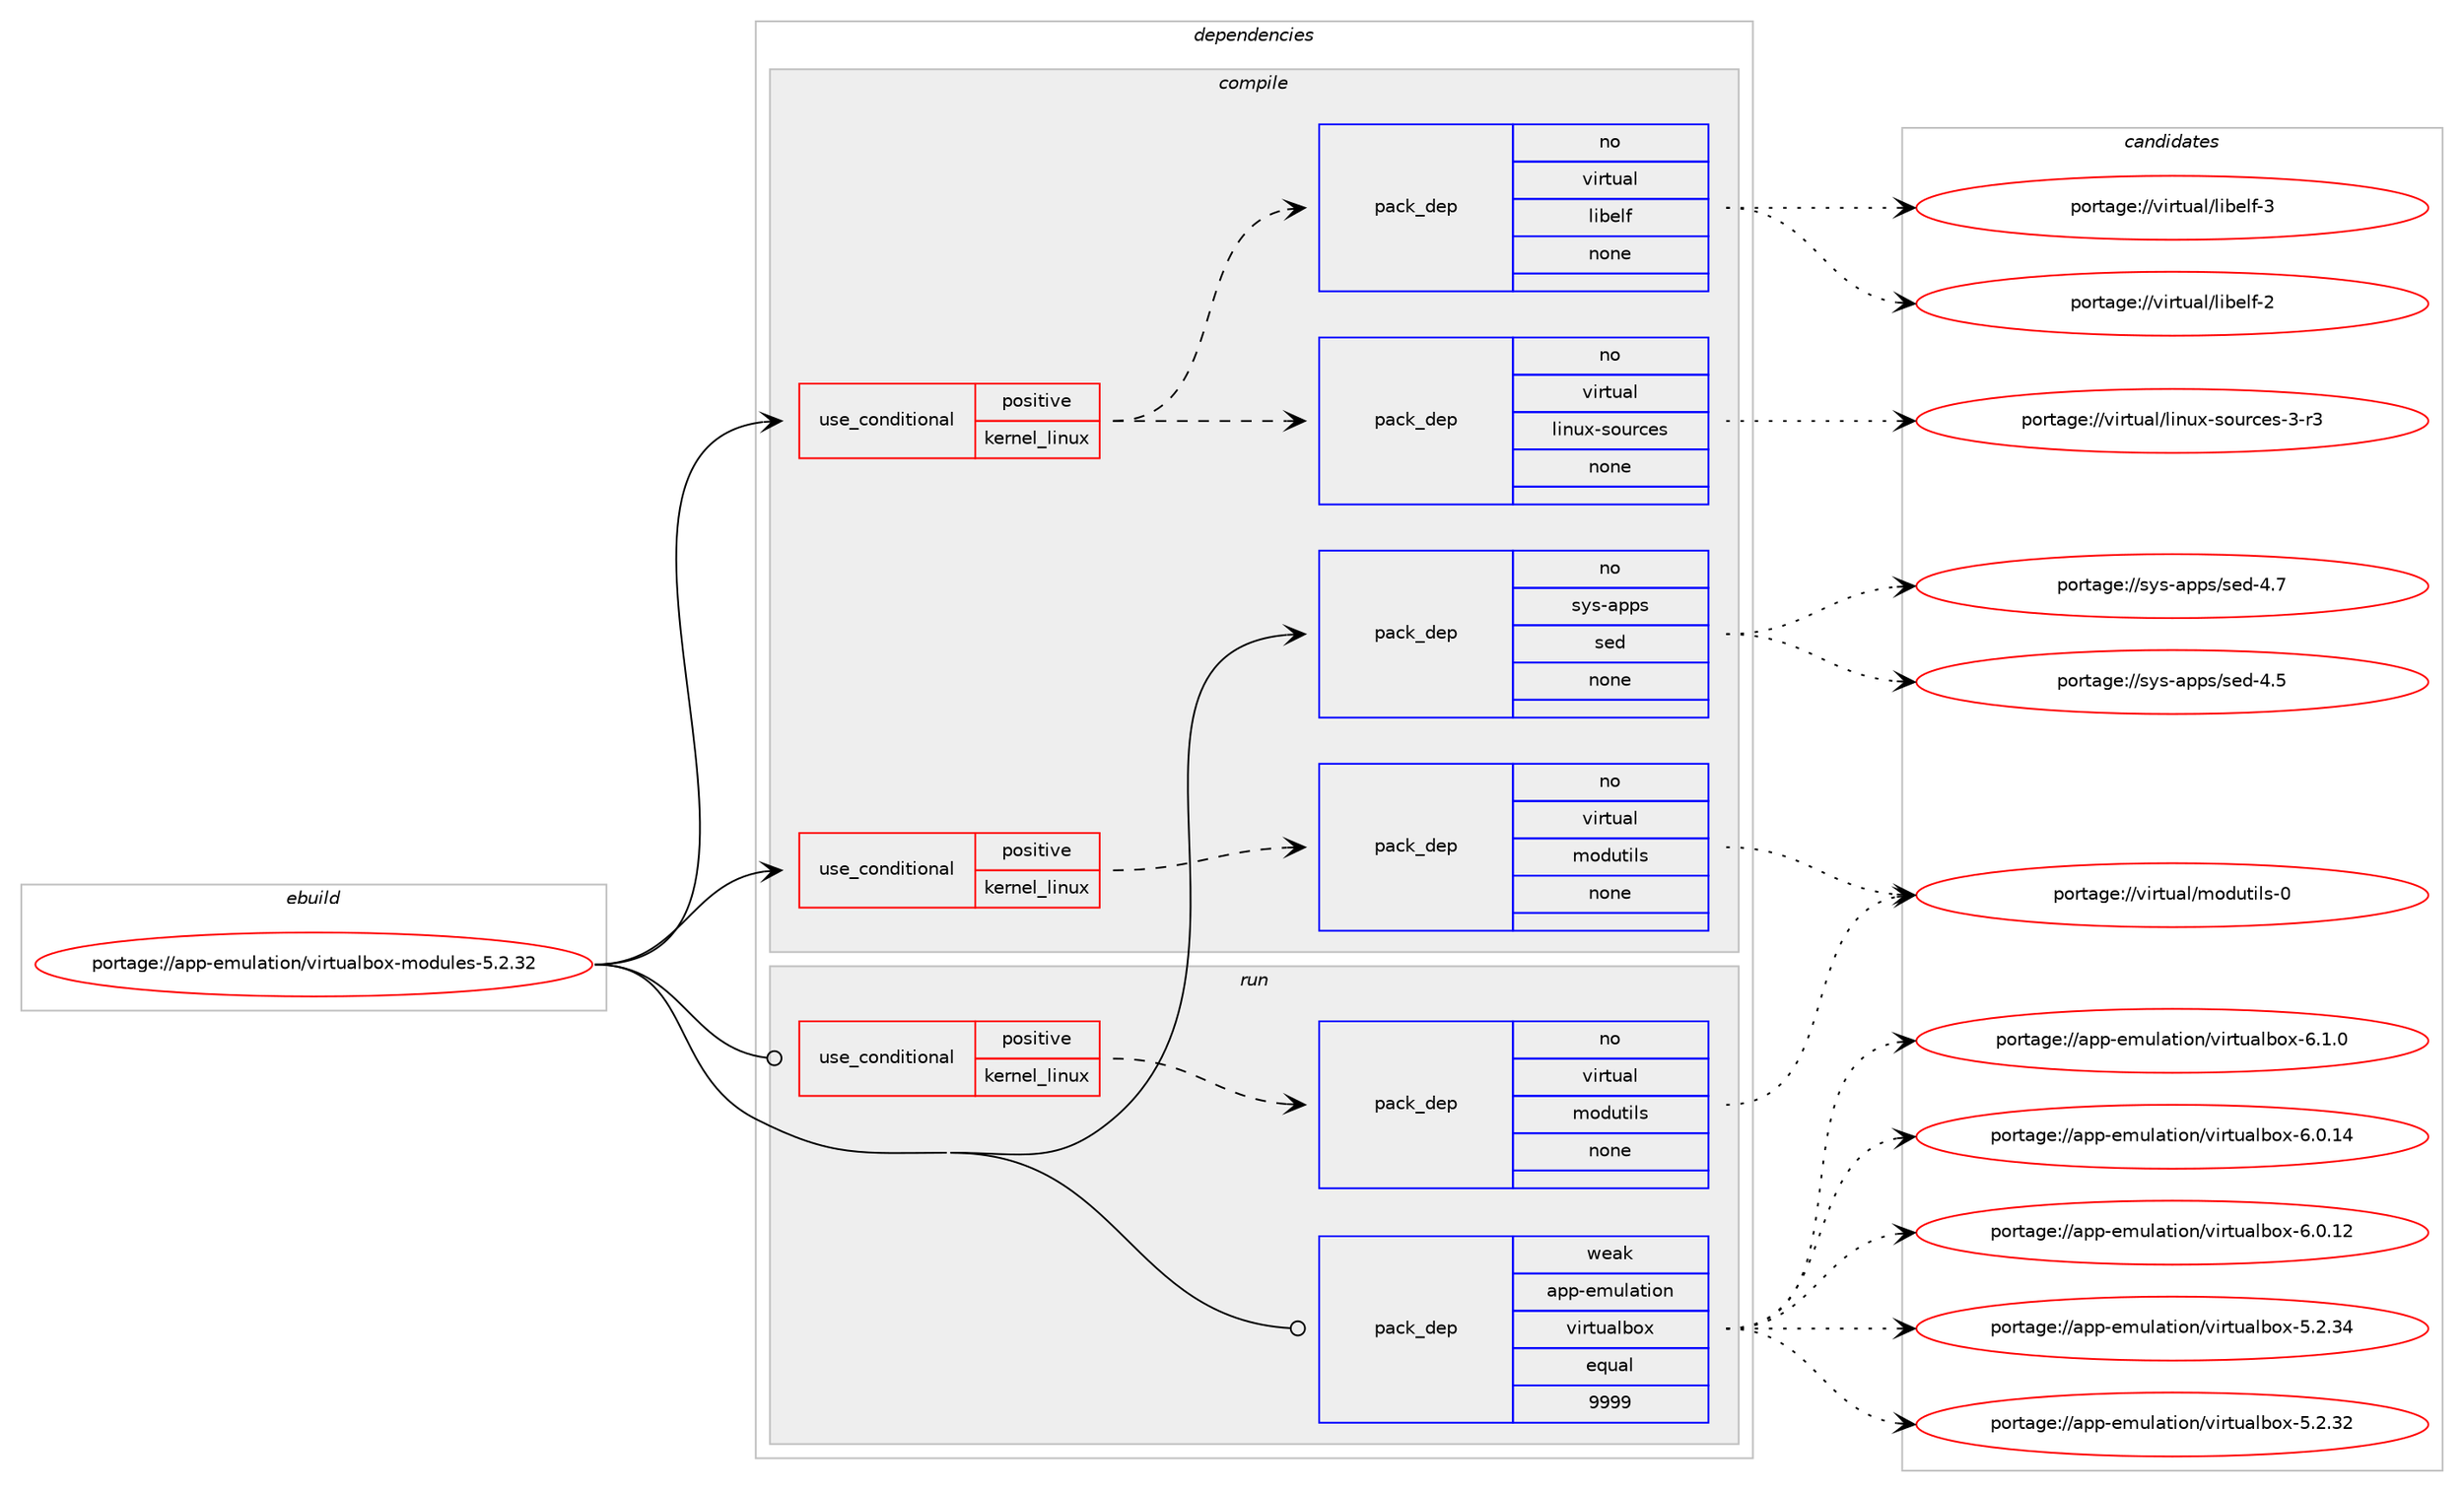 digraph prolog {

# *************
# Graph options
# *************

newrank=true;
concentrate=true;
compound=true;
graph [rankdir=LR,fontname=Helvetica,fontsize=10,ranksep=1.5];#, ranksep=2.5, nodesep=0.2];
edge  [arrowhead=vee];
node  [fontname=Helvetica,fontsize=10];

# **********
# The ebuild
# **********

subgraph cluster_leftcol {
color=gray;
rank=same;
label=<<i>ebuild</i>>;
id [label="portage://app-emulation/virtualbox-modules-5.2.32", color=red, width=4, href="../app-emulation/virtualbox-modules-5.2.32.svg"];
}

# ****************
# The dependencies
# ****************

subgraph cluster_midcol {
color=gray;
label=<<i>dependencies</i>>;
subgraph cluster_compile {
fillcolor="#eeeeee";
style=filled;
label=<<i>compile</i>>;
subgraph cond146737 {
dependency624084 [label=<<TABLE BORDER="0" CELLBORDER="1" CELLSPACING="0" CELLPADDING="4"><TR><TD ROWSPAN="3" CELLPADDING="10">use_conditional</TD></TR><TR><TD>positive</TD></TR><TR><TD>kernel_linux</TD></TR></TABLE>>, shape=none, color=red];
subgraph pack469001 {
dependency624085 [label=<<TABLE BORDER="0" CELLBORDER="1" CELLSPACING="0" CELLPADDING="4" WIDTH="220"><TR><TD ROWSPAN="6" CELLPADDING="30">pack_dep</TD></TR><TR><TD WIDTH="110">no</TD></TR><TR><TD>virtual</TD></TR><TR><TD>linux-sources</TD></TR><TR><TD>none</TD></TR><TR><TD></TD></TR></TABLE>>, shape=none, color=blue];
}
dependency624084:e -> dependency624085:w [weight=20,style="dashed",arrowhead="vee"];
subgraph pack469002 {
dependency624086 [label=<<TABLE BORDER="0" CELLBORDER="1" CELLSPACING="0" CELLPADDING="4" WIDTH="220"><TR><TD ROWSPAN="6" CELLPADDING="30">pack_dep</TD></TR><TR><TD WIDTH="110">no</TD></TR><TR><TD>virtual</TD></TR><TR><TD>libelf</TD></TR><TR><TD>none</TD></TR><TR><TD></TD></TR></TABLE>>, shape=none, color=blue];
}
dependency624084:e -> dependency624086:w [weight=20,style="dashed",arrowhead="vee"];
}
id:e -> dependency624084:w [weight=20,style="solid",arrowhead="vee"];
subgraph cond146738 {
dependency624087 [label=<<TABLE BORDER="0" CELLBORDER="1" CELLSPACING="0" CELLPADDING="4"><TR><TD ROWSPAN="3" CELLPADDING="10">use_conditional</TD></TR><TR><TD>positive</TD></TR><TR><TD>kernel_linux</TD></TR></TABLE>>, shape=none, color=red];
subgraph pack469003 {
dependency624088 [label=<<TABLE BORDER="0" CELLBORDER="1" CELLSPACING="0" CELLPADDING="4" WIDTH="220"><TR><TD ROWSPAN="6" CELLPADDING="30">pack_dep</TD></TR><TR><TD WIDTH="110">no</TD></TR><TR><TD>virtual</TD></TR><TR><TD>modutils</TD></TR><TR><TD>none</TD></TR><TR><TD></TD></TR></TABLE>>, shape=none, color=blue];
}
dependency624087:e -> dependency624088:w [weight=20,style="dashed",arrowhead="vee"];
}
id:e -> dependency624087:w [weight=20,style="solid",arrowhead="vee"];
subgraph pack469004 {
dependency624089 [label=<<TABLE BORDER="0" CELLBORDER="1" CELLSPACING="0" CELLPADDING="4" WIDTH="220"><TR><TD ROWSPAN="6" CELLPADDING="30">pack_dep</TD></TR><TR><TD WIDTH="110">no</TD></TR><TR><TD>sys-apps</TD></TR><TR><TD>sed</TD></TR><TR><TD>none</TD></TR><TR><TD></TD></TR></TABLE>>, shape=none, color=blue];
}
id:e -> dependency624089:w [weight=20,style="solid",arrowhead="vee"];
}
subgraph cluster_compileandrun {
fillcolor="#eeeeee";
style=filled;
label=<<i>compile and run</i>>;
}
subgraph cluster_run {
fillcolor="#eeeeee";
style=filled;
label=<<i>run</i>>;
subgraph cond146739 {
dependency624090 [label=<<TABLE BORDER="0" CELLBORDER="1" CELLSPACING="0" CELLPADDING="4"><TR><TD ROWSPAN="3" CELLPADDING="10">use_conditional</TD></TR><TR><TD>positive</TD></TR><TR><TD>kernel_linux</TD></TR></TABLE>>, shape=none, color=red];
subgraph pack469005 {
dependency624091 [label=<<TABLE BORDER="0" CELLBORDER="1" CELLSPACING="0" CELLPADDING="4" WIDTH="220"><TR><TD ROWSPAN="6" CELLPADDING="30">pack_dep</TD></TR><TR><TD WIDTH="110">no</TD></TR><TR><TD>virtual</TD></TR><TR><TD>modutils</TD></TR><TR><TD>none</TD></TR><TR><TD></TD></TR></TABLE>>, shape=none, color=blue];
}
dependency624090:e -> dependency624091:w [weight=20,style="dashed",arrowhead="vee"];
}
id:e -> dependency624090:w [weight=20,style="solid",arrowhead="odot"];
subgraph pack469006 {
dependency624092 [label=<<TABLE BORDER="0" CELLBORDER="1" CELLSPACING="0" CELLPADDING="4" WIDTH="220"><TR><TD ROWSPAN="6" CELLPADDING="30">pack_dep</TD></TR><TR><TD WIDTH="110">weak</TD></TR><TR><TD>app-emulation</TD></TR><TR><TD>virtualbox</TD></TR><TR><TD>equal</TD></TR><TR><TD>9999</TD></TR></TABLE>>, shape=none, color=blue];
}
id:e -> dependency624092:w [weight=20,style="solid",arrowhead="odot"];
}
}

# **************
# The candidates
# **************

subgraph cluster_choices {
rank=same;
color=gray;
label=<<i>candidates</i>>;

subgraph choice469001 {
color=black;
nodesep=1;
choice1181051141161179710847108105110117120451151111171149910111545514511451 [label="portage://virtual/linux-sources-3-r3", color=red, width=4,href="../virtual/linux-sources-3-r3.svg"];
dependency624085:e -> choice1181051141161179710847108105110117120451151111171149910111545514511451:w [style=dotted,weight="100"];
}
subgraph choice469002 {
color=black;
nodesep=1;
choice1181051141161179710847108105981011081024551 [label="portage://virtual/libelf-3", color=red, width=4,href="../virtual/libelf-3.svg"];
choice1181051141161179710847108105981011081024550 [label="portage://virtual/libelf-2", color=red, width=4,href="../virtual/libelf-2.svg"];
dependency624086:e -> choice1181051141161179710847108105981011081024551:w [style=dotted,weight="100"];
dependency624086:e -> choice1181051141161179710847108105981011081024550:w [style=dotted,weight="100"];
}
subgraph choice469003 {
color=black;
nodesep=1;
choice11810511411611797108471091111001171161051081154548 [label="portage://virtual/modutils-0", color=red, width=4,href="../virtual/modutils-0.svg"];
dependency624088:e -> choice11810511411611797108471091111001171161051081154548:w [style=dotted,weight="100"];
}
subgraph choice469004 {
color=black;
nodesep=1;
choice11512111545971121121154711510110045524655 [label="portage://sys-apps/sed-4.7", color=red, width=4,href="../sys-apps/sed-4.7.svg"];
choice11512111545971121121154711510110045524653 [label="portage://sys-apps/sed-4.5", color=red, width=4,href="../sys-apps/sed-4.5.svg"];
dependency624089:e -> choice11512111545971121121154711510110045524655:w [style=dotted,weight="100"];
dependency624089:e -> choice11512111545971121121154711510110045524653:w [style=dotted,weight="100"];
}
subgraph choice469005 {
color=black;
nodesep=1;
choice11810511411611797108471091111001171161051081154548 [label="portage://virtual/modutils-0", color=red, width=4,href="../virtual/modutils-0.svg"];
dependency624091:e -> choice11810511411611797108471091111001171161051081154548:w [style=dotted,weight="100"];
}
subgraph choice469006 {
color=black;
nodesep=1;
choice971121124510110911710897116105111110471181051141161179710898111120455446494648 [label="portage://app-emulation/virtualbox-6.1.0", color=red, width=4,href="../app-emulation/virtualbox-6.1.0.svg"];
choice97112112451011091171089711610511111047118105114116117971089811112045544648464952 [label="portage://app-emulation/virtualbox-6.0.14", color=red, width=4,href="../app-emulation/virtualbox-6.0.14.svg"];
choice97112112451011091171089711610511111047118105114116117971089811112045544648464950 [label="portage://app-emulation/virtualbox-6.0.12", color=red, width=4,href="../app-emulation/virtualbox-6.0.12.svg"];
choice97112112451011091171089711610511111047118105114116117971089811112045534650465152 [label="portage://app-emulation/virtualbox-5.2.34", color=red, width=4,href="../app-emulation/virtualbox-5.2.34.svg"];
choice97112112451011091171089711610511111047118105114116117971089811112045534650465150 [label="portage://app-emulation/virtualbox-5.2.32", color=red, width=4,href="../app-emulation/virtualbox-5.2.32.svg"];
dependency624092:e -> choice971121124510110911710897116105111110471181051141161179710898111120455446494648:w [style=dotted,weight="100"];
dependency624092:e -> choice97112112451011091171089711610511111047118105114116117971089811112045544648464952:w [style=dotted,weight="100"];
dependency624092:e -> choice97112112451011091171089711610511111047118105114116117971089811112045544648464950:w [style=dotted,weight="100"];
dependency624092:e -> choice97112112451011091171089711610511111047118105114116117971089811112045534650465152:w [style=dotted,weight="100"];
dependency624092:e -> choice97112112451011091171089711610511111047118105114116117971089811112045534650465150:w [style=dotted,weight="100"];
}
}

}
